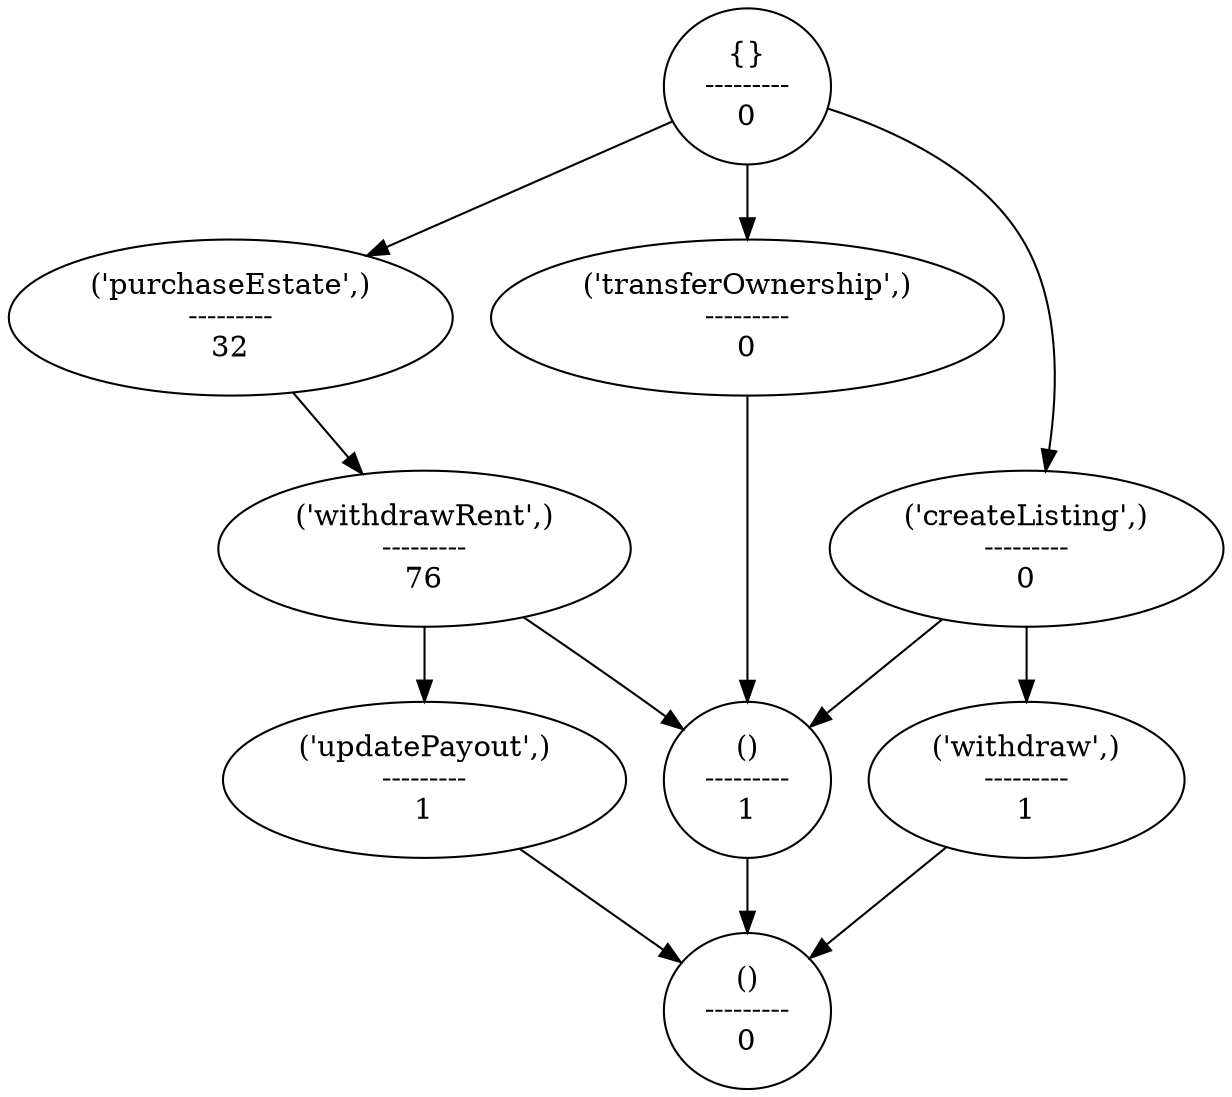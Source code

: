 strict digraph  {
"{}\n---------\n0";
"('purchaseEstate',)\n---------\n32";
"('withdrawRent',)\n---------\n76";
"()\n---------\n1";
"()\n---------\n0";
"('updatePayout',)\n---------\n1";
"('transferOwnership',)\n---------\n0";
"()\n---------\n1";
"('createListing',)\n---------\n0";
"('withdraw',)\n---------\n1";
"{}\n---------\n0" -> "('purchaseEstate',)\n---------\n32";
"{}\n---------\n0" -> "('transferOwnership',)\n---------\n0";
"{}\n---------\n0" -> "('createListing',)\n---------\n0";
"('purchaseEstate',)\n---------\n32" -> "('withdrawRent',)\n---------\n76";
"('withdrawRent',)\n---------\n76" -> "()\n---------\n1";
"('withdrawRent',)\n---------\n76" -> "('updatePayout',)\n---------\n1";
"()\n---------\n1" -> "()\n---------\n0";
"('updatePayout',)\n---------\n1" -> "()\n---------\n0";
"('transferOwnership',)\n---------\n0" -> "()\n---------\n1";
"('transferOwnership',)\n---------\n0" -> "()\n---------\n1";
"()\n---------\n1" -> "()\n---------\n0";
"('createListing',)\n---------\n0" -> "()\n---------\n1";
"('createListing',)\n---------\n0" -> "('withdraw',)\n---------\n1";
"('withdraw',)\n---------\n1" -> "()\n---------\n0";
}
